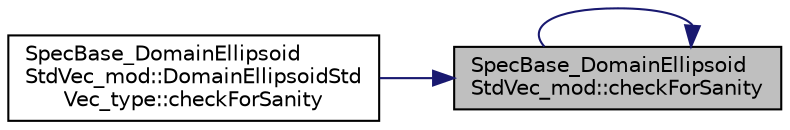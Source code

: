 digraph "SpecBase_DomainEllipsoidStdVec_mod::checkForSanity"
{
 // LATEX_PDF_SIZE
  edge [fontname="Helvetica",fontsize="10",labelfontname="Helvetica",labelfontsize="10"];
  node [fontname="Helvetica",fontsize="10",shape=record];
  rankdir="RL";
  Node1 [label="SpecBase_DomainEllipsoid\lStdVec_mod::checkForSanity",height=0.2,width=0.4,color="black", fillcolor="grey75", style="filled", fontcolor="black",tooltip=" "];
  Node1 -> Node2 [dir="back",color="midnightblue",fontsize="10",style="solid",fontname="Helvetica"];
  Node2 [label="SpecBase_DomainEllipsoid\lStdVec_mod::DomainEllipsoidStd\lVec_type::checkForSanity",height=0.2,width=0.4,color="black", fillcolor="white", style="filled",URL="$structSpecBase__DomainEllipsoidStdVec__mod_1_1DomainEllipsoidStdVec__type.html#a1ae0f0ce029f8b208ed03331533a326e",tooltip=" "];
  Node1 -> Node1 [dir="back",color="midnightblue",fontsize="10",style="solid",fontname="Helvetica"];
}
